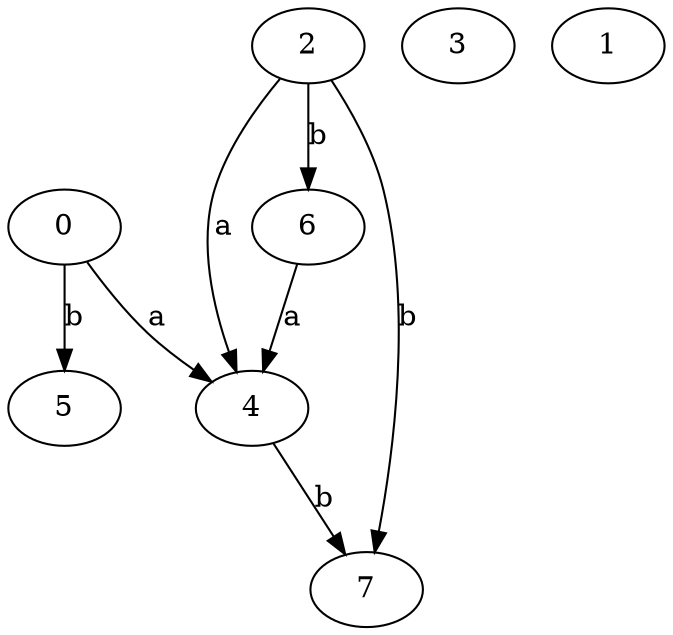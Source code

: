 strict digraph  {
0;
3;
4;
1;
2;
5;
6;
7;
0 -> 4  [label=a];
0 -> 5  [label=b];
4 -> 7  [label=b];
2 -> 4  [label=a];
2 -> 6  [label=b];
2 -> 7  [label=b];
6 -> 4  [label=a];
}
